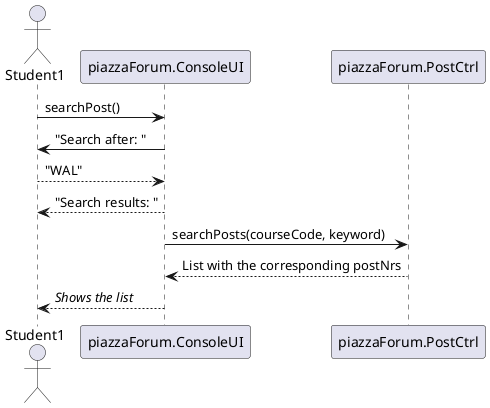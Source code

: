 @startuml
actor Student1
Student1 -> piazzaForum.ConsoleUI: searchPost()
piazzaForum.ConsoleUI -> Student1: "Search after: "
Student1 --> piazzaForum.ConsoleUI: "WAL"
piazzaForum.ConsoleUI --> Student1: "Search results: "
piazzaForum.ConsoleUI -> piazzaForum.PostCtrl: searchPosts(courseCode, keyword)
piazzaForum.PostCtrl --> piazzaForum.ConsoleUI: List with the corresponding postNrs
piazzaForum.ConsoleUI --> Student1: //Shows the list//
@enduml
